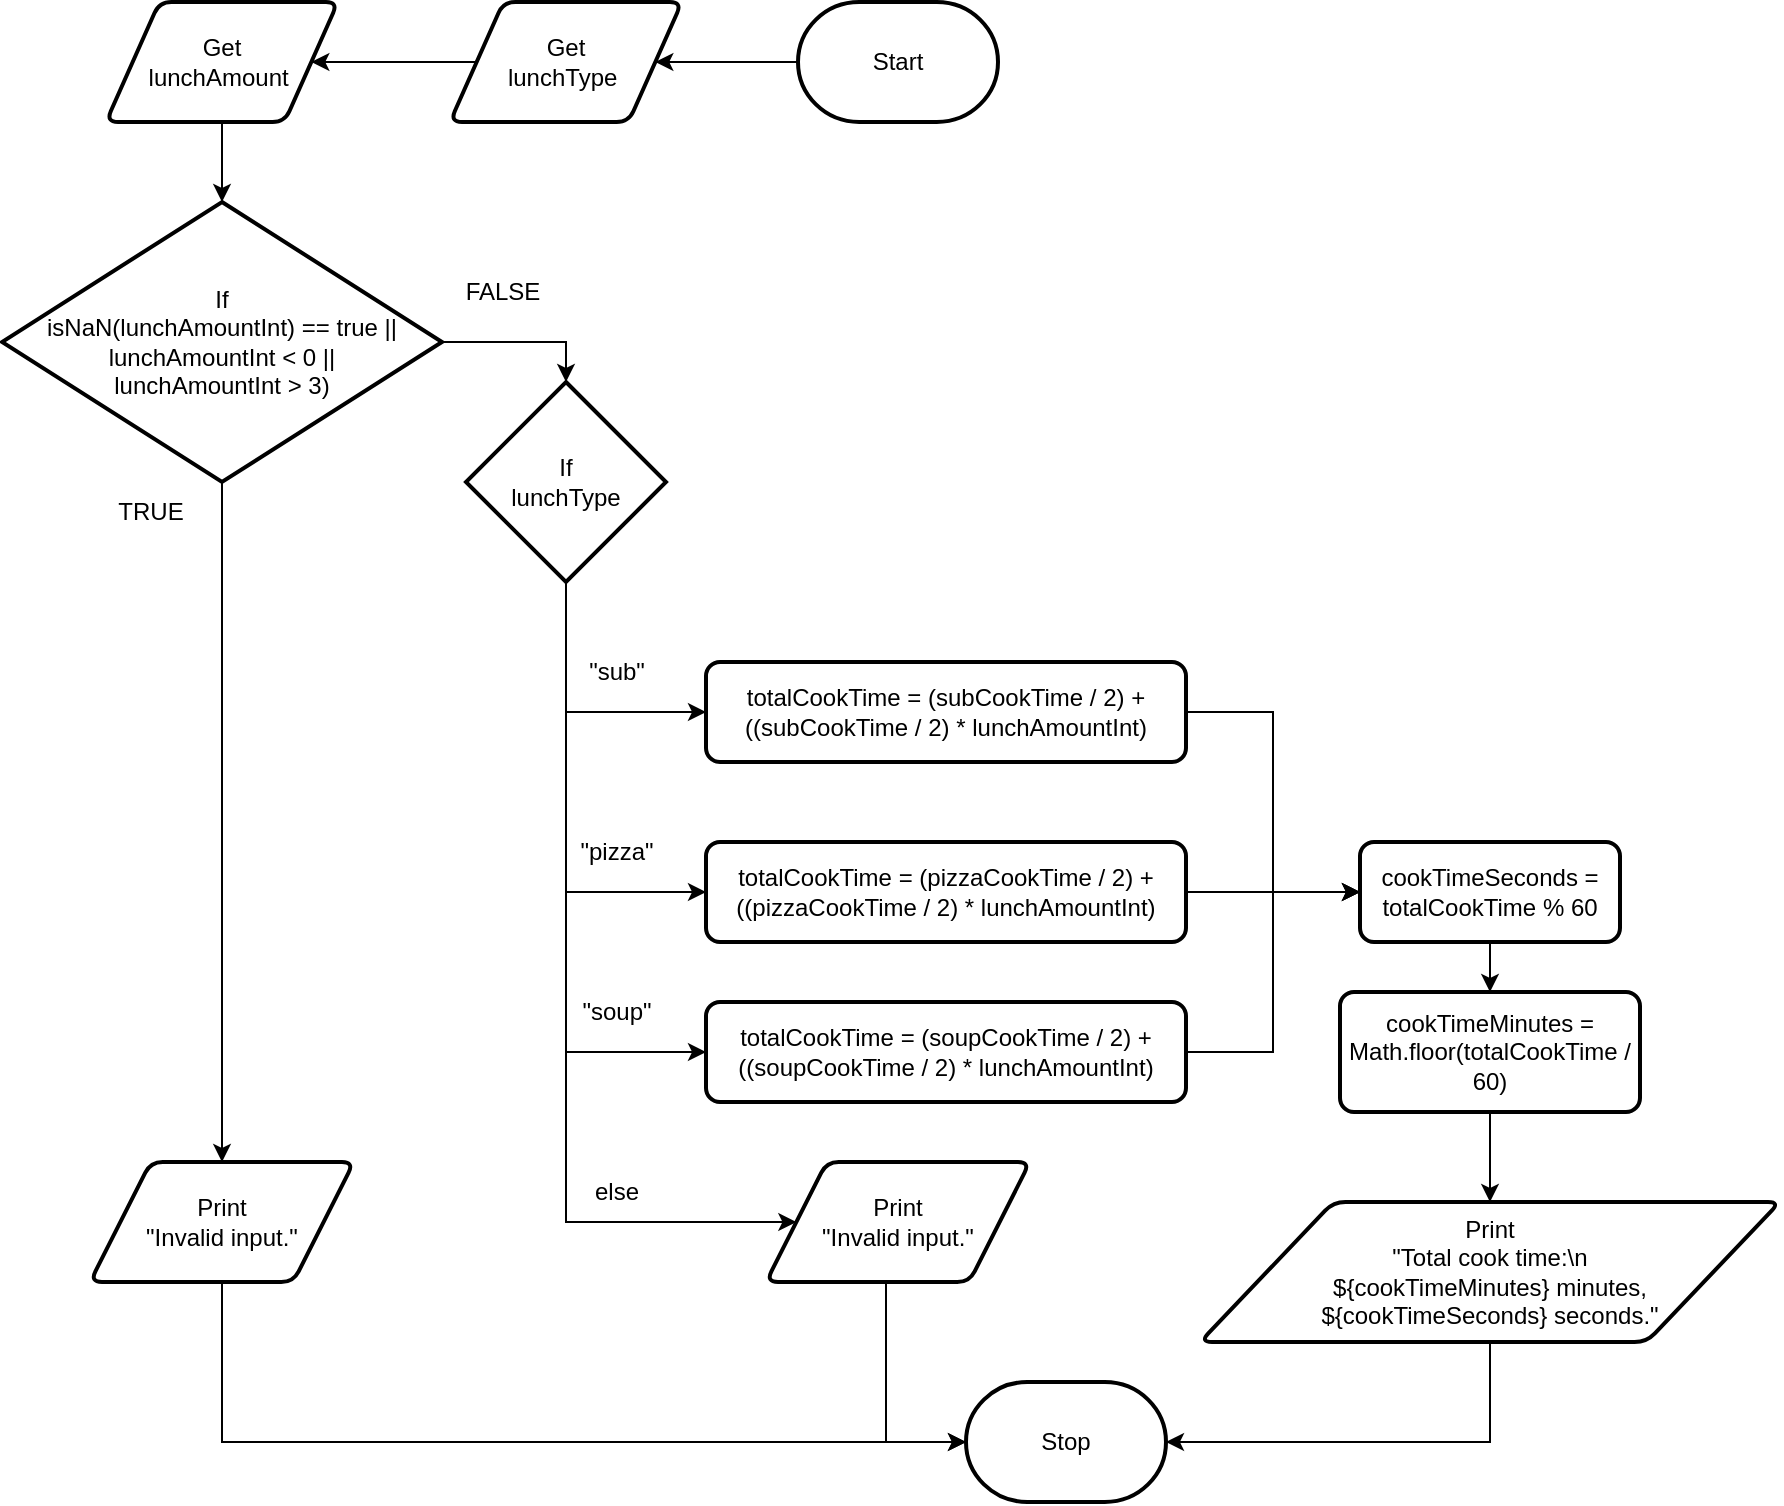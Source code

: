 <mxfile>
    <diagram id="Tyg2cJQlPiJNYA4H0f8M" name="Page-1">
        <mxGraphModel dx="727" dy="391" grid="1" gridSize="10" guides="1" tooltips="1" connect="1" arrows="1" fold="1" page="1" pageScale="1" pageWidth="827" pageHeight="1169" math="0" shadow="0">
            <root>
                <mxCell id="0"/>
                <mxCell id="1" parent="0"/>
                <mxCell id="74" style="edgeStyle=orthogonalEdgeStyle;html=1;entryX=1;entryY=0.5;entryDx=0;entryDy=0;rounded=0;" edge="1" parent="1" source="2" target="71">
                    <mxGeometry relative="1" as="geometry"/>
                </mxCell>
                <mxCell id="2" value="Start" style="strokeWidth=2;html=1;shape=mxgraph.flowchart.terminator;whiteSpace=wrap;" parent="1" vertex="1">
                    <mxGeometry x="546" y="390" width="100" height="60" as="geometry"/>
                </mxCell>
                <mxCell id="106" style="edgeStyle=orthogonalEdgeStyle;rounded=0;html=1;entryX=1;entryY=0.5;entryDx=0;entryDy=0;" edge="1" parent="1" source="71" target="72">
                    <mxGeometry relative="1" as="geometry"/>
                </mxCell>
                <mxCell id="71" value="Get&lt;br&gt;lunchType&amp;nbsp;" style="shape=parallelogram;html=1;strokeWidth=2;perimeter=parallelogramPerimeter;whiteSpace=wrap;rounded=1;arcSize=12;size=0.23;" vertex="1" parent="1">
                    <mxGeometry x="372" y="390" width="116" height="60" as="geometry"/>
                </mxCell>
                <mxCell id="76" style="edgeStyle=orthogonalEdgeStyle;html=1;entryX=0.5;entryY=0;entryDx=0;entryDy=0;entryPerimeter=0;rounded=0;" edge="1" parent="1" source="72" target="75">
                    <mxGeometry relative="1" as="geometry"/>
                </mxCell>
                <mxCell id="72" value="Get&lt;br&gt;lunchAmount&amp;nbsp;" style="shape=parallelogram;html=1;strokeWidth=2;perimeter=parallelogramPerimeter;whiteSpace=wrap;rounded=1;arcSize=12;size=0.23;" vertex="1" parent="1">
                    <mxGeometry x="200" y="390" width="116" height="60" as="geometry"/>
                </mxCell>
                <mxCell id="78" style="edgeStyle=orthogonalEdgeStyle;html=1;entryX=0.5;entryY=0;entryDx=0;entryDy=0;rounded=0;" edge="1" parent="1" source="75" target="77">
                    <mxGeometry relative="1" as="geometry"/>
                </mxCell>
                <mxCell id="83" style="edgeStyle=orthogonalEdgeStyle;rounded=0;html=1;entryX=0.5;entryY=0;entryDx=0;entryDy=0;entryPerimeter=0;" edge="1" parent="1" source="75" target="81">
                    <mxGeometry relative="1" as="geometry"/>
                </mxCell>
                <mxCell id="75" value="If&lt;br&gt;isNaN(lunchAmountInt) == true || lunchAmountInt &amp;lt; 0 || &lt;br&gt;lunchAmountInt &amp;gt; 3)" style="strokeWidth=2;html=1;shape=mxgraph.flowchart.decision;whiteSpace=wrap;" vertex="1" parent="1">
                    <mxGeometry x="148" y="490" width="220" height="140" as="geometry"/>
                </mxCell>
                <mxCell id="93" style="edgeStyle=orthogonalEdgeStyle;rounded=0;html=1;entryX=0;entryY=0.5;entryDx=0;entryDy=0;entryPerimeter=0;" edge="1" parent="1" source="77" target="79">
                    <mxGeometry relative="1" as="geometry">
                        <Array as="points">
                            <mxPoint x="258" y="1110"/>
                        </Array>
                    </mxGeometry>
                </mxCell>
                <mxCell id="77" value="Print&lt;br&gt;&quot;Invalid input.&quot;" style="shape=parallelogram;html=1;strokeWidth=2;perimeter=parallelogramPerimeter;whiteSpace=wrap;rounded=1;arcSize=12;size=0.23;" vertex="1" parent="1">
                    <mxGeometry x="192" y="970" width="132" height="60" as="geometry"/>
                </mxCell>
                <mxCell id="79" value="Stop" style="strokeWidth=2;html=1;shape=mxgraph.flowchart.terminator;whiteSpace=wrap;" vertex="1" parent="1">
                    <mxGeometry x="630" y="1080" width="100" height="60" as="geometry"/>
                </mxCell>
                <mxCell id="90" style="edgeStyle=orthogonalEdgeStyle;rounded=0;html=1;entryX=0;entryY=0.5;entryDx=0;entryDy=0;" edge="1" parent="1" source="81" target="85">
                    <mxGeometry relative="1" as="geometry">
                        <Array as="points">
                            <mxPoint x="430" y="835"/>
                        </Array>
                    </mxGeometry>
                </mxCell>
                <mxCell id="91" style="edgeStyle=orthogonalEdgeStyle;rounded=0;html=1;entryX=0;entryY=0.5;entryDx=0;entryDy=0;" edge="1" parent="1" source="81" target="84">
                    <mxGeometry relative="1" as="geometry">
                        <Array as="points">
                            <mxPoint x="430" y="745"/>
                        </Array>
                    </mxGeometry>
                </mxCell>
                <mxCell id="92" style="edgeStyle=orthogonalEdgeStyle;rounded=0;html=1;entryX=0;entryY=0.5;entryDx=0;entryDy=0;" edge="1" parent="1" source="81" target="88">
                    <mxGeometry relative="1" as="geometry">
                        <Array as="points">
                            <mxPoint x="430" y="1000"/>
                        </Array>
                    </mxGeometry>
                </mxCell>
                <mxCell id="96" style="edgeStyle=orthogonalEdgeStyle;rounded=0;html=1;entryX=0;entryY=0.5;entryDx=0;entryDy=0;" edge="1" parent="1" source="81" target="95">
                    <mxGeometry relative="1" as="geometry">
                        <Array as="points">
                            <mxPoint x="430" y="915"/>
                        </Array>
                    </mxGeometry>
                </mxCell>
                <mxCell id="81" value="If&lt;br&gt;lunchType" style="strokeWidth=2;html=1;shape=mxgraph.flowchart.decision;whiteSpace=wrap;" vertex="1" parent="1">
                    <mxGeometry x="380" y="580" width="100" height="100" as="geometry"/>
                </mxCell>
                <mxCell id="107" style="edgeStyle=orthogonalEdgeStyle;rounded=0;html=1;entryX=0;entryY=0.5;entryDx=0;entryDy=0;" edge="1" parent="1" source="84" target="97">
                    <mxGeometry relative="1" as="geometry"/>
                </mxCell>
                <mxCell id="84" value="&lt;div&gt;totalCookTime = (subCookTime / 2) + ((subCookTime / 2) * lunchAmountInt)&lt;/div&gt;" style="rounded=1;whiteSpace=wrap;html=1;absoluteArcSize=1;arcSize=14;strokeWidth=2;" vertex="1" parent="1">
                    <mxGeometry x="500" y="720" width="240" height="50" as="geometry"/>
                </mxCell>
                <mxCell id="108" style="edgeStyle=orthogonalEdgeStyle;rounded=0;html=1;entryX=0;entryY=0.5;entryDx=0;entryDy=0;" edge="1" parent="1" source="85" target="97">
                    <mxGeometry relative="1" as="geometry"/>
                </mxCell>
                <mxCell id="85" value="&lt;div&gt;totalCookTime = (pizzaCookTime / 2) + ((pizzaCookTime / 2) * lunchAmountInt)&lt;/div&gt;" style="rounded=1;whiteSpace=wrap;html=1;absoluteArcSize=1;arcSize=14;strokeWidth=2;" vertex="1" parent="1">
                    <mxGeometry x="500" y="810" width="240" height="50" as="geometry"/>
                </mxCell>
                <mxCell id="94" style="edgeStyle=orthogonalEdgeStyle;rounded=0;html=1;entryX=0;entryY=0.5;entryDx=0;entryDy=0;entryPerimeter=0;" edge="1" parent="1" source="88" target="79">
                    <mxGeometry relative="1" as="geometry">
                        <Array as="points">
                            <mxPoint x="590" y="1110"/>
                        </Array>
                    </mxGeometry>
                </mxCell>
                <mxCell id="88" value="Print&lt;br&gt;&quot;Invalid input.&quot;" style="shape=parallelogram;html=1;strokeWidth=2;perimeter=parallelogramPerimeter;whiteSpace=wrap;rounded=1;arcSize=12;size=0.23;" vertex="1" parent="1">
                    <mxGeometry x="530" y="970" width="132" height="60" as="geometry"/>
                </mxCell>
                <mxCell id="109" style="edgeStyle=orthogonalEdgeStyle;rounded=0;html=1;entryX=0;entryY=0.5;entryDx=0;entryDy=0;" edge="1" parent="1" source="95" target="97">
                    <mxGeometry relative="1" as="geometry"/>
                </mxCell>
                <mxCell id="95" value="&lt;div&gt;totalCookTime = (soupCookTime / 2) + ((soupCookTime / 2) * lunchAmountInt)&lt;/div&gt;" style="rounded=1;whiteSpace=wrap;html=1;absoluteArcSize=1;arcSize=14;strokeWidth=2;" vertex="1" parent="1">
                    <mxGeometry x="500" y="890" width="240" height="50" as="geometry"/>
                </mxCell>
                <mxCell id="111" style="edgeStyle=orthogonalEdgeStyle;rounded=0;html=1;entryX=0.5;entryY=0;entryDx=0;entryDy=0;" edge="1" parent="1" source="97" target="98">
                    <mxGeometry relative="1" as="geometry"/>
                </mxCell>
                <mxCell id="97" value="&lt;div&gt;cookTimeSeconds = totalCookTime % 60&lt;/div&gt;" style="rounded=1;whiteSpace=wrap;html=1;absoluteArcSize=1;arcSize=14;strokeWidth=2;" vertex="1" parent="1">
                    <mxGeometry x="827" y="810" width="130" height="50" as="geometry"/>
                </mxCell>
                <mxCell id="104" style="edgeStyle=orthogonalEdgeStyle;rounded=0;html=1;entryX=0.5;entryY=0;entryDx=0;entryDy=0;" edge="1" parent="1" source="98" target="103">
                    <mxGeometry relative="1" as="geometry"/>
                </mxCell>
                <mxCell id="98" value="&lt;div&gt;cookTimeMinutes = Math.floor(totalCookTime / 60)&lt;/div&gt;" style="rounded=1;whiteSpace=wrap;html=1;absoluteArcSize=1;arcSize=14;strokeWidth=2;" vertex="1" parent="1">
                    <mxGeometry x="817" y="885" width="150" height="60" as="geometry"/>
                </mxCell>
                <mxCell id="105" style="edgeStyle=orthogonalEdgeStyle;rounded=0;html=1;entryX=1;entryY=0.5;entryDx=0;entryDy=0;entryPerimeter=0;" edge="1" parent="1" source="103" target="79">
                    <mxGeometry relative="1" as="geometry">
                        <Array as="points">
                            <mxPoint x="892" y="1110"/>
                        </Array>
                    </mxGeometry>
                </mxCell>
                <mxCell id="103" value="Print&lt;br&gt;&quot;Total cook time:\n&lt;br&gt;${cookTimeMinutes} minutes, &lt;br&gt;${cookTimeSeconds} seconds.&quot;" style="shape=parallelogram;html=1;strokeWidth=2;perimeter=parallelogramPerimeter;whiteSpace=wrap;rounded=1;arcSize=12;size=0.23;" vertex="1" parent="1">
                    <mxGeometry x="747" y="990" width="290" height="70" as="geometry"/>
                </mxCell>
                <mxCell id="113" value="TRUE" style="text;html=1;align=center;verticalAlign=middle;resizable=0;points=[];autosize=1;strokeColor=none;fillColor=none;" vertex="1" parent="1">
                    <mxGeometry x="192" y="630" width="60" height="30" as="geometry"/>
                </mxCell>
                <mxCell id="114" value="FALSE" style="text;html=1;align=center;verticalAlign=middle;resizable=0;points=[];autosize=1;strokeColor=none;fillColor=none;" vertex="1" parent="1">
                    <mxGeometry x="368" y="520" width="60" height="30" as="geometry"/>
                </mxCell>
                <mxCell id="115" value="&quot;sub&quot;" style="text;html=1;align=center;verticalAlign=middle;resizable=0;points=[];autosize=1;strokeColor=none;fillColor=none;" vertex="1" parent="1">
                    <mxGeometry x="430" y="710" width="50" height="30" as="geometry"/>
                </mxCell>
                <mxCell id="118" value="&quot;pizza&quot;" style="text;html=1;align=center;verticalAlign=middle;resizable=0;points=[];autosize=1;strokeColor=none;fillColor=none;" vertex="1" parent="1">
                    <mxGeometry x="425" y="800" width="60" height="30" as="geometry"/>
                </mxCell>
                <mxCell id="119" value="&quot;soup&quot;" style="text;html=1;align=center;verticalAlign=middle;resizable=0;points=[];autosize=1;strokeColor=none;fillColor=none;" vertex="1" parent="1">
                    <mxGeometry x="425" y="880" width="60" height="30" as="geometry"/>
                </mxCell>
                <mxCell id="120" value="else" style="text;html=1;align=center;verticalAlign=middle;resizable=0;points=[];autosize=1;strokeColor=none;fillColor=none;" vertex="1" parent="1">
                    <mxGeometry x="430" y="970" width="50" height="30" as="geometry"/>
                </mxCell>
            </root>
        </mxGraphModel>
    </diagram>
</mxfile>